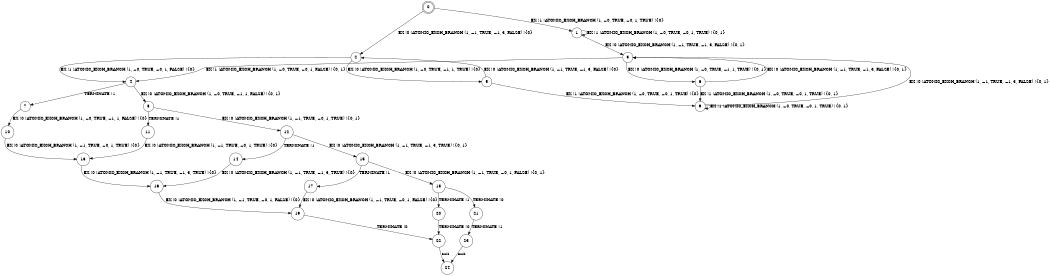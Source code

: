 digraph BCG {
size = "7, 10.5";
center = TRUE;
node [shape = circle];
0 [peripheries = 2];
0 -> 1 [label = "EX !1 !ATOMIC_EXCH_BRANCH (1, +0, TRUE, +0, 1, TRUE) !{0}"];
0 -> 2 [label = "EX !0 !ATOMIC_EXCH_BRANCH (1, +1, TRUE, +1, 3, FALSE) !{0}"];
1 -> 3 [label = "EX !0 !ATOMIC_EXCH_BRANCH (1, +1, TRUE, +1, 3, FALSE) !{0, 1}"];
1 -> 1 [label = "EX !1 !ATOMIC_EXCH_BRANCH (1, +0, TRUE, +0, 1, TRUE) !{0, 1}"];
2 -> 4 [label = "EX !1 !ATOMIC_EXCH_BRANCH (1, +0, TRUE, +0, 1, FALSE) !{0}"];
2 -> 5 [label = "EX !0 !ATOMIC_EXCH_BRANCH (1, +0, TRUE, +1, 1, TRUE) !{0}"];
3 -> 4 [label = "EX !1 !ATOMIC_EXCH_BRANCH (1, +0, TRUE, +0, 1, FALSE) !{0, 1}"];
3 -> 6 [label = "EX !0 !ATOMIC_EXCH_BRANCH (1, +0, TRUE, +1, 1, TRUE) !{0, 1}"];
4 -> 7 [label = "TERMINATE !1"];
4 -> 8 [label = "EX !0 !ATOMIC_EXCH_BRANCH (1, +0, TRUE, +1, 1, FALSE) !{0, 1}"];
5 -> 9 [label = "EX !1 !ATOMIC_EXCH_BRANCH (1, +0, TRUE, +0, 1, TRUE) !{0}"];
5 -> 2 [label = "EX !0 !ATOMIC_EXCH_BRANCH (1, +1, TRUE, +1, 3, FALSE) !{0}"];
6 -> 9 [label = "EX !1 !ATOMIC_EXCH_BRANCH (1, +0, TRUE, +0, 1, TRUE) !{0, 1}"];
6 -> 3 [label = "EX !0 !ATOMIC_EXCH_BRANCH (1, +1, TRUE, +1, 3, FALSE) !{0, 1}"];
7 -> 10 [label = "EX !0 !ATOMIC_EXCH_BRANCH (1, +0, TRUE, +1, 1, FALSE) !{0}"];
8 -> 11 [label = "TERMINATE !1"];
8 -> 12 [label = "EX !0 !ATOMIC_EXCH_BRANCH (1, +1, TRUE, +0, 1, TRUE) !{0, 1}"];
9 -> 9 [label = "EX !1 !ATOMIC_EXCH_BRANCH (1, +0, TRUE, +0, 1, TRUE) !{0, 1}"];
9 -> 3 [label = "EX !0 !ATOMIC_EXCH_BRANCH (1, +1, TRUE, +1, 3, FALSE) !{0, 1}"];
10 -> 13 [label = "EX !0 !ATOMIC_EXCH_BRANCH (1, +1, TRUE, +0, 1, TRUE) !{0}"];
11 -> 13 [label = "EX !0 !ATOMIC_EXCH_BRANCH (1, +1, TRUE, +0, 1, TRUE) !{0}"];
12 -> 14 [label = "TERMINATE !1"];
12 -> 15 [label = "EX !0 !ATOMIC_EXCH_BRANCH (1, +1, TRUE, +1, 3, TRUE) !{0, 1}"];
13 -> 16 [label = "EX !0 !ATOMIC_EXCH_BRANCH (1, +1, TRUE, +1, 3, TRUE) !{0}"];
14 -> 16 [label = "EX !0 !ATOMIC_EXCH_BRANCH (1, +1, TRUE, +1, 3, TRUE) !{0}"];
15 -> 17 [label = "TERMINATE !1"];
15 -> 18 [label = "EX !0 !ATOMIC_EXCH_BRANCH (1, +1, TRUE, +0, 1, FALSE) !{0, 1}"];
16 -> 19 [label = "EX !0 !ATOMIC_EXCH_BRANCH (1, +1, TRUE, +0, 1, FALSE) !{0}"];
17 -> 19 [label = "EX !0 !ATOMIC_EXCH_BRANCH (1, +1, TRUE, +0, 1, FALSE) !{0}"];
18 -> 20 [label = "TERMINATE !1"];
18 -> 21 [label = "TERMINATE !0"];
19 -> 22 [label = "TERMINATE !0"];
20 -> 22 [label = "TERMINATE !0"];
21 -> 23 [label = "TERMINATE !1"];
22 -> 24 [label = "exit"];
23 -> 24 [label = "exit"];
}
